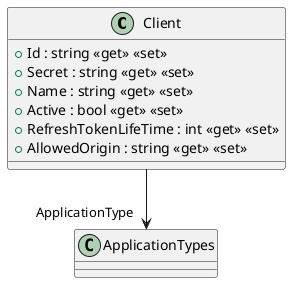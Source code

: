 @startuml
class Client {
    + Id : string <<get>> <<set>>
    + Secret : string <<get>> <<set>>
    + Name : string <<get>> <<set>>
    + Active : bool <<get>> <<set>>
    + RefreshTokenLifeTime : int <<get>> <<set>>
    + AllowedOrigin : string <<get>> <<set>>
}
Client --> "ApplicationType" ApplicationTypes
@enduml
